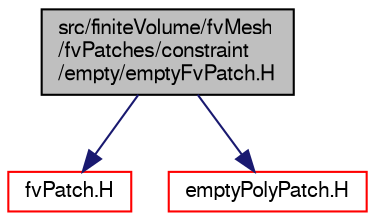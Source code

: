 digraph "src/finiteVolume/fvMesh/fvPatches/constraint/empty/emptyFvPatch.H"
{
  bgcolor="transparent";
  edge [fontname="FreeSans",fontsize="10",labelfontname="FreeSans",labelfontsize="10"];
  node [fontname="FreeSans",fontsize="10",shape=record];
  Node0 [label="src/finiteVolume/fvMesh\l/fvPatches/constraint\l/empty/emptyFvPatch.H",height=0.2,width=0.4,color="black", fillcolor="grey75", style="filled", fontcolor="black"];
  Node0 -> Node1 [color="midnightblue",fontsize="10",style="solid",fontname="FreeSans"];
  Node1 [label="fvPatch.H",height=0.2,width=0.4,color="red",URL="$a03686.html"];
  Node0 -> Node156 [color="midnightblue",fontsize="10",style="solid",fontname="FreeSans"];
  Node156 [label="emptyPolyPatch.H",height=0.2,width=0.4,color="red",URL="$a11699.html"];
}
